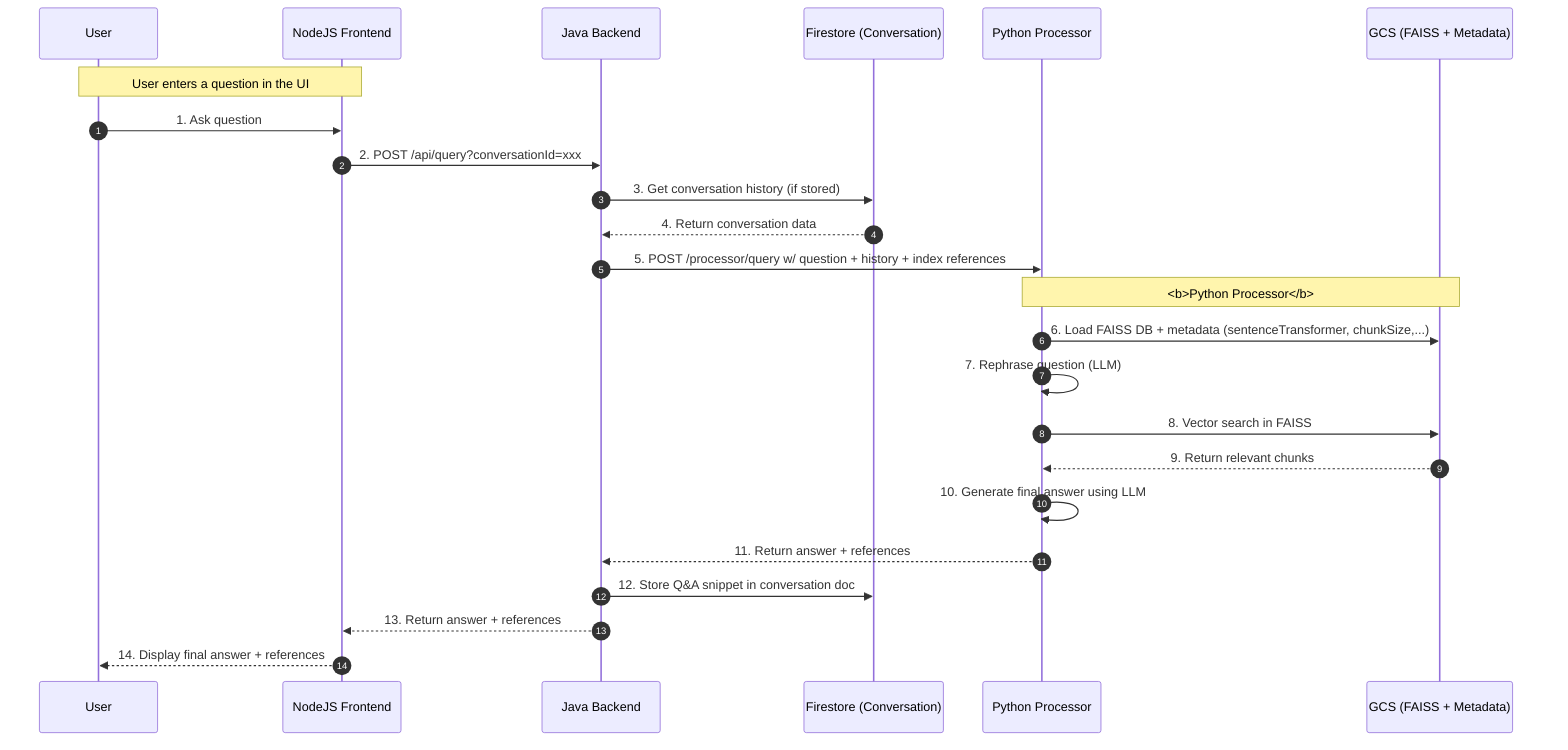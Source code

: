 sequenceDiagram
    autonumber
    participant U as User
    participant F as NodeJS Frontend
    participant J as Java Backend
    participant Firestore as Firestore (Conversation)
    participant P as Python Processor
    participant GCS as GCS (FAISS + Metadata)

    Note over U,F: User enters a question in the UI
    U->>F: 1. Ask question
    F->>J: 2. POST /api/query?conversationId=xxx
    J->>Firestore: 3. Get conversation history (if stored)
    Firestore-->>J: 4. Return conversation data
    J->>P: 5. POST /processor/query w/ question + history + index references

    Note over P,GCS: <b>Python Processor</b>
    P->>GCS: 6. Load FAISS DB + metadata (sentenceTransformer, chunkSize,...)
    P->>P: 7. Rephrase question (LLM) 
    P->>GCS: 8. Vector search in FAISS
    GCS-->>P: 9. Return relevant chunks
    P->>P: 10. Generate final answer using LLM
    P-->>J: 11. Return answer + references

    J->>Firestore: 12. Store Q&A snippet in conversation doc
    J-->>F: 13. Return answer + references
    F-->>U: 14. Display final answer + references